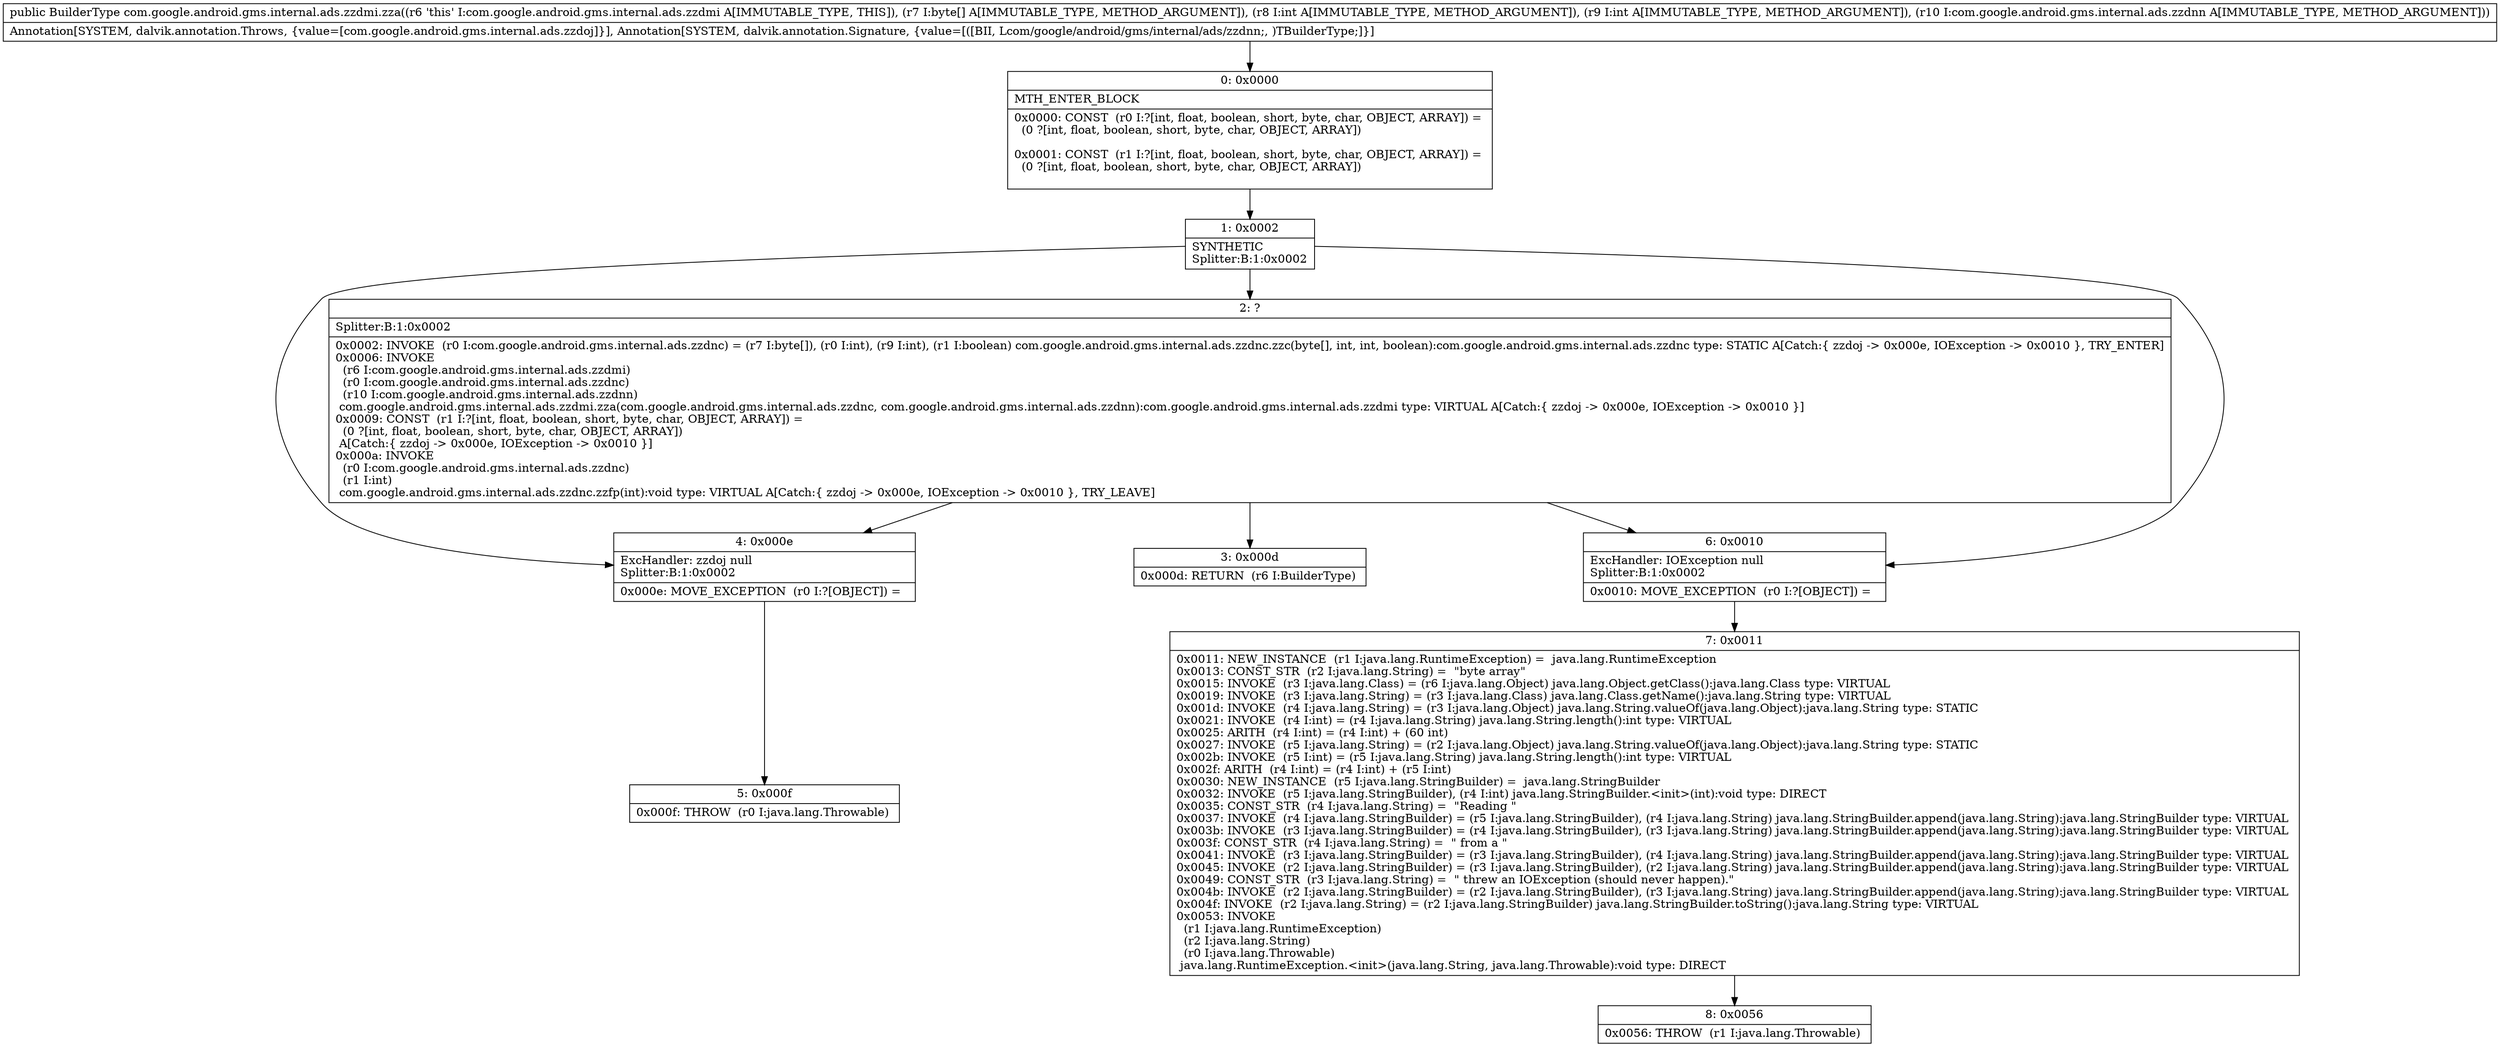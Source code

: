 digraph "CFG forcom.google.android.gms.internal.ads.zzdmi.zza([BIILcom\/google\/android\/gms\/internal\/ads\/zzdnn;)Lcom\/google\/android\/gms\/internal\/ads\/zzdmi;" {
Node_0 [shape=record,label="{0\:\ 0x0000|MTH_ENTER_BLOCK\l|0x0000: CONST  (r0 I:?[int, float, boolean, short, byte, char, OBJECT, ARRAY]) = \l  (0 ?[int, float, boolean, short, byte, char, OBJECT, ARRAY])\l \l0x0001: CONST  (r1 I:?[int, float, boolean, short, byte, char, OBJECT, ARRAY]) = \l  (0 ?[int, float, boolean, short, byte, char, OBJECT, ARRAY])\l \l}"];
Node_1 [shape=record,label="{1\:\ 0x0002|SYNTHETIC\lSplitter:B:1:0x0002\l}"];
Node_2 [shape=record,label="{2\:\ ?|Splitter:B:1:0x0002\l|0x0002: INVOKE  (r0 I:com.google.android.gms.internal.ads.zzdnc) = (r7 I:byte[]), (r0 I:int), (r9 I:int), (r1 I:boolean) com.google.android.gms.internal.ads.zzdnc.zzc(byte[], int, int, boolean):com.google.android.gms.internal.ads.zzdnc type: STATIC A[Catch:\{ zzdoj \-\> 0x000e, IOException \-\> 0x0010 \}, TRY_ENTER]\l0x0006: INVOKE  \l  (r6 I:com.google.android.gms.internal.ads.zzdmi)\l  (r0 I:com.google.android.gms.internal.ads.zzdnc)\l  (r10 I:com.google.android.gms.internal.ads.zzdnn)\l com.google.android.gms.internal.ads.zzdmi.zza(com.google.android.gms.internal.ads.zzdnc, com.google.android.gms.internal.ads.zzdnn):com.google.android.gms.internal.ads.zzdmi type: VIRTUAL A[Catch:\{ zzdoj \-\> 0x000e, IOException \-\> 0x0010 \}]\l0x0009: CONST  (r1 I:?[int, float, boolean, short, byte, char, OBJECT, ARRAY]) = \l  (0 ?[int, float, boolean, short, byte, char, OBJECT, ARRAY])\l A[Catch:\{ zzdoj \-\> 0x000e, IOException \-\> 0x0010 \}]\l0x000a: INVOKE  \l  (r0 I:com.google.android.gms.internal.ads.zzdnc)\l  (r1 I:int)\l com.google.android.gms.internal.ads.zzdnc.zzfp(int):void type: VIRTUAL A[Catch:\{ zzdoj \-\> 0x000e, IOException \-\> 0x0010 \}, TRY_LEAVE]\l}"];
Node_3 [shape=record,label="{3\:\ 0x000d|0x000d: RETURN  (r6 I:BuilderType) \l}"];
Node_4 [shape=record,label="{4\:\ 0x000e|ExcHandler: zzdoj null\lSplitter:B:1:0x0002\l|0x000e: MOVE_EXCEPTION  (r0 I:?[OBJECT]) =  \l}"];
Node_5 [shape=record,label="{5\:\ 0x000f|0x000f: THROW  (r0 I:java.lang.Throwable) \l}"];
Node_6 [shape=record,label="{6\:\ 0x0010|ExcHandler: IOException null\lSplitter:B:1:0x0002\l|0x0010: MOVE_EXCEPTION  (r0 I:?[OBJECT]) =  \l}"];
Node_7 [shape=record,label="{7\:\ 0x0011|0x0011: NEW_INSTANCE  (r1 I:java.lang.RuntimeException) =  java.lang.RuntimeException \l0x0013: CONST_STR  (r2 I:java.lang.String) =  \"byte array\" \l0x0015: INVOKE  (r3 I:java.lang.Class) = (r6 I:java.lang.Object) java.lang.Object.getClass():java.lang.Class type: VIRTUAL \l0x0019: INVOKE  (r3 I:java.lang.String) = (r3 I:java.lang.Class) java.lang.Class.getName():java.lang.String type: VIRTUAL \l0x001d: INVOKE  (r4 I:java.lang.String) = (r3 I:java.lang.Object) java.lang.String.valueOf(java.lang.Object):java.lang.String type: STATIC \l0x0021: INVOKE  (r4 I:int) = (r4 I:java.lang.String) java.lang.String.length():int type: VIRTUAL \l0x0025: ARITH  (r4 I:int) = (r4 I:int) + (60 int) \l0x0027: INVOKE  (r5 I:java.lang.String) = (r2 I:java.lang.Object) java.lang.String.valueOf(java.lang.Object):java.lang.String type: STATIC \l0x002b: INVOKE  (r5 I:int) = (r5 I:java.lang.String) java.lang.String.length():int type: VIRTUAL \l0x002f: ARITH  (r4 I:int) = (r4 I:int) + (r5 I:int) \l0x0030: NEW_INSTANCE  (r5 I:java.lang.StringBuilder) =  java.lang.StringBuilder \l0x0032: INVOKE  (r5 I:java.lang.StringBuilder), (r4 I:int) java.lang.StringBuilder.\<init\>(int):void type: DIRECT \l0x0035: CONST_STR  (r4 I:java.lang.String) =  \"Reading \" \l0x0037: INVOKE  (r4 I:java.lang.StringBuilder) = (r5 I:java.lang.StringBuilder), (r4 I:java.lang.String) java.lang.StringBuilder.append(java.lang.String):java.lang.StringBuilder type: VIRTUAL \l0x003b: INVOKE  (r3 I:java.lang.StringBuilder) = (r4 I:java.lang.StringBuilder), (r3 I:java.lang.String) java.lang.StringBuilder.append(java.lang.String):java.lang.StringBuilder type: VIRTUAL \l0x003f: CONST_STR  (r4 I:java.lang.String) =  \" from a \" \l0x0041: INVOKE  (r3 I:java.lang.StringBuilder) = (r3 I:java.lang.StringBuilder), (r4 I:java.lang.String) java.lang.StringBuilder.append(java.lang.String):java.lang.StringBuilder type: VIRTUAL \l0x0045: INVOKE  (r2 I:java.lang.StringBuilder) = (r3 I:java.lang.StringBuilder), (r2 I:java.lang.String) java.lang.StringBuilder.append(java.lang.String):java.lang.StringBuilder type: VIRTUAL \l0x0049: CONST_STR  (r3 I:java.lang.String) =  \" threw an IOException (should never happen).\" \l0x004b: INVOKE  (r2 I:java.lang.StringBuilder) = (r2 I:java.lang.StringBuilder), (r3 I:java.lang.String) java.lang.StringBuilder.append(java.lang.String):java.lang.StringBuilder type: VIRTUAL \l0x004f: INVOKE  (r2 I:java.lang.String) = (r2 I:java.lang.StringBuilder) java.lang.StringBuilder.toString():java.lang.String type: VIRTUAL \l0x0053: INVOKE  \l  (r1 I:java.lang.RuntimeException)\l  (r2 I:java.lang.String)\l  (r0 I:java.lang.Throwable)\l java.lang.RuntimeException.\<init\>(java.lang.String, java.lang.Throwable):void type: DIRECT \l}"];
Node_8 [shape=record,label="{8\:\ 0x0056|0x0056: THROW  (r1 I:java.lang.Throwable) \l}"];
MethodNode[shape=record,label="{public BuilderType com.google.android.gms.internal.ads.zzdmi.zza((r6 'this' I:com.google.android.gms.internal.ads.zzdmi A[IMMUTABLE_TYPE, THIS]), (r7 I:byte[] A[IMMUTABLE_TYPE, METHOD_ARGUMENT]), (r8 I:int A[IMMUTABLE_TYPE, METHOD_ARGUMENT]), (r9 I:int A[IMMUTABLE_TYPE, METHOD_ARGUMENT]), (r10 I:com.google.android.gms.internal.ads.zzdnn A[IMMUTABLE_TYPE, METHOD_ARGUMENT]))  | Annotation[SYSTEM, dalvik.annotation.Throws, \{value=[com.google.android.gms.internal.ads.zzdoj]\}], Annotation[SYSTEM, dalvik.annotation.Signature, \{value=[([BII, Lcom\/google\/android\/gms\/internal\/ads\/zzdnn;, )TBuilderType;]\}]\l}"];
MethodNode -> Node_0;
Node_0 -> Node_1;
Node_1 -> Node_2;
Node_1 -> Node_4;
Node_1 -> Node_6;
Node_2 -> Node_3;
Node_2 -> Node_4;
Node_2 -> Node_6;
Node_4 -> Node_5;
Node_6 -> Node_7;
Node_7 -> Node_8;
}

